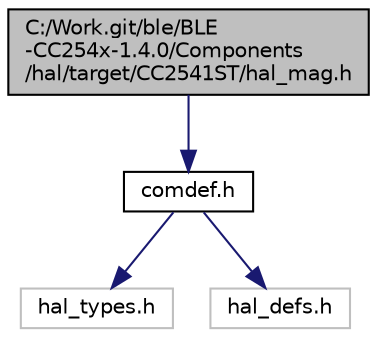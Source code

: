 digraph "C:/Work.git/ble/BLE-CC254x-1.4.0/Components/hal/target/CC2541ST/hal_mag.h"
{
  edge [fontname="Helvetica",fontsize="10",labelfontname="Helvetica",labelfontsize="10"];
  node [fontname="Helvetica",fontsize="10",shape=record];
  Node1 [label="C:/Work.git/ble/BLE\l-CC254x-1.4.0/Components\l/hal/target/CC2541ST/hal_mag.h",height=0.2,width=0.4,color="black", fillcolor="grey75", style="filled" fontcolor="black"];
  Node1 -> Node2 [color="midnightblue",fontsize="10",style="solid",fontname="Helvetica"];
  Node2 [label="comdef.h",height=0.2,width=0.4,color="black", fillcolor="white", style="filled",URL="$comdef_8h.html"];
  Node2 -> Node3 [color="midnightblue",fontsize="10",style="solid",fontname="Helvetica"];
  Node3 [label="hal_types.h",height=0.2,width=0.4,color="grey75", fillcolor="white", style="filled"];
  Node2 -> Node4 [color="midnightblue",fontsize="10",style="solid",fontname="Helvetica"];
  Node4 [label="hal_defs.h",height=0.2,width=0.4,color="grey75", fillcolor="white", style="filled"];
}
